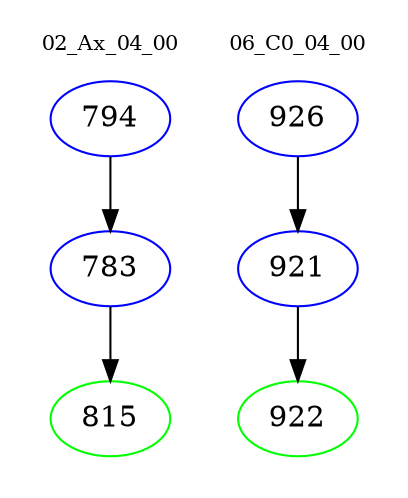 digraph{
subgraph cluster_0 {
color = white
label = "02_Ax_04_00";
fontsize=10;
T0_794 [label="794", color="blue"]
T0_794 -> T0_783 [color="black"]
T0_783 [label="783", color="blue"]
T0_783 -> T0_815 [color="black"]
T0_815 [label="815", color="green"]
}
subgraph cluster_1 {
color = white
label = "06_C0_04_00";
fontsize=10;
T1_926 [label="926", color="blue"]
T1_926 -> T1_921 [color="black"]
T1_921 [label="921", color="blue"]
T1_921 -> T1_922 [color="black"]
T1_922 [label="922", color="green"]
}
}
